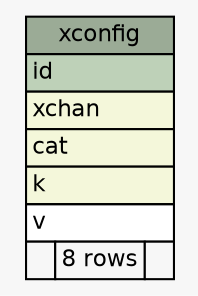 // dot 2.26.3 on Linux 3.2.0-4-686-pae
// SchemaSpy rev 590
digraph "xconfig" {
  graph [
    rankdir="RL"
    bgcolor="#f7f7f7"
    nodesep="0.18"
    ranksep="0.46"
    fontname="Helvetica"
    fontsize="11"
  ];
  node [
    fontname="Helvetica"
    fontsize="11"
    shape="plaintext"
  ];
  edge [
    arrowsize="0.8"
  ];
  "xconfig" [
    label=<
    <TABLE BORDER="0" CELLBORDER="1" CELLSPACING="0" BGCOLOR="#ffffff">
      <TR><TD COLSPAN="3" BGCOLOR="#9bab96" ALIGN="CENTER">xconfig</TD></TR>
      <TR><TD PORT="id" COLSPAN="3" BGCOLOR="#bed1b8" ALIGN="LEFT">id</TD></TR>
      <TR><TD PORT="xchan" COLSPAN="3" BGCOLOR="#f4f7da" ALIGN="LEFT">xchan</TD></TR>
      <TR><TD PORT="cat" COLSPAN="3" BGCOLOR="#f4f7da" ALIGN="LEFT">cat</TD></TR>
      <TR><TD PORT="k" COLSPAN="3" BGCOLOR="#f4f7da" ALIGN="LEFT">k</TD></TR>
      <TR><TD PORT="v" COLSPAN="3" ALIGN="LEFT">v</TD></TR>
      <TR><TD ALIGN="LEFT" BGCOLOR="#f7f7f7">  </TD><TD ALIGN="RIGHT" BGCOLOR="#f7f7f7">8 rows</TD><TD ALIGN="RIGHT" BGCOLOR="#f7f7f7">  </TD></TR>
    </TABLE>>
    URL="tables/xconfig.html"
    tooltip="xconfig"
  ];
}
